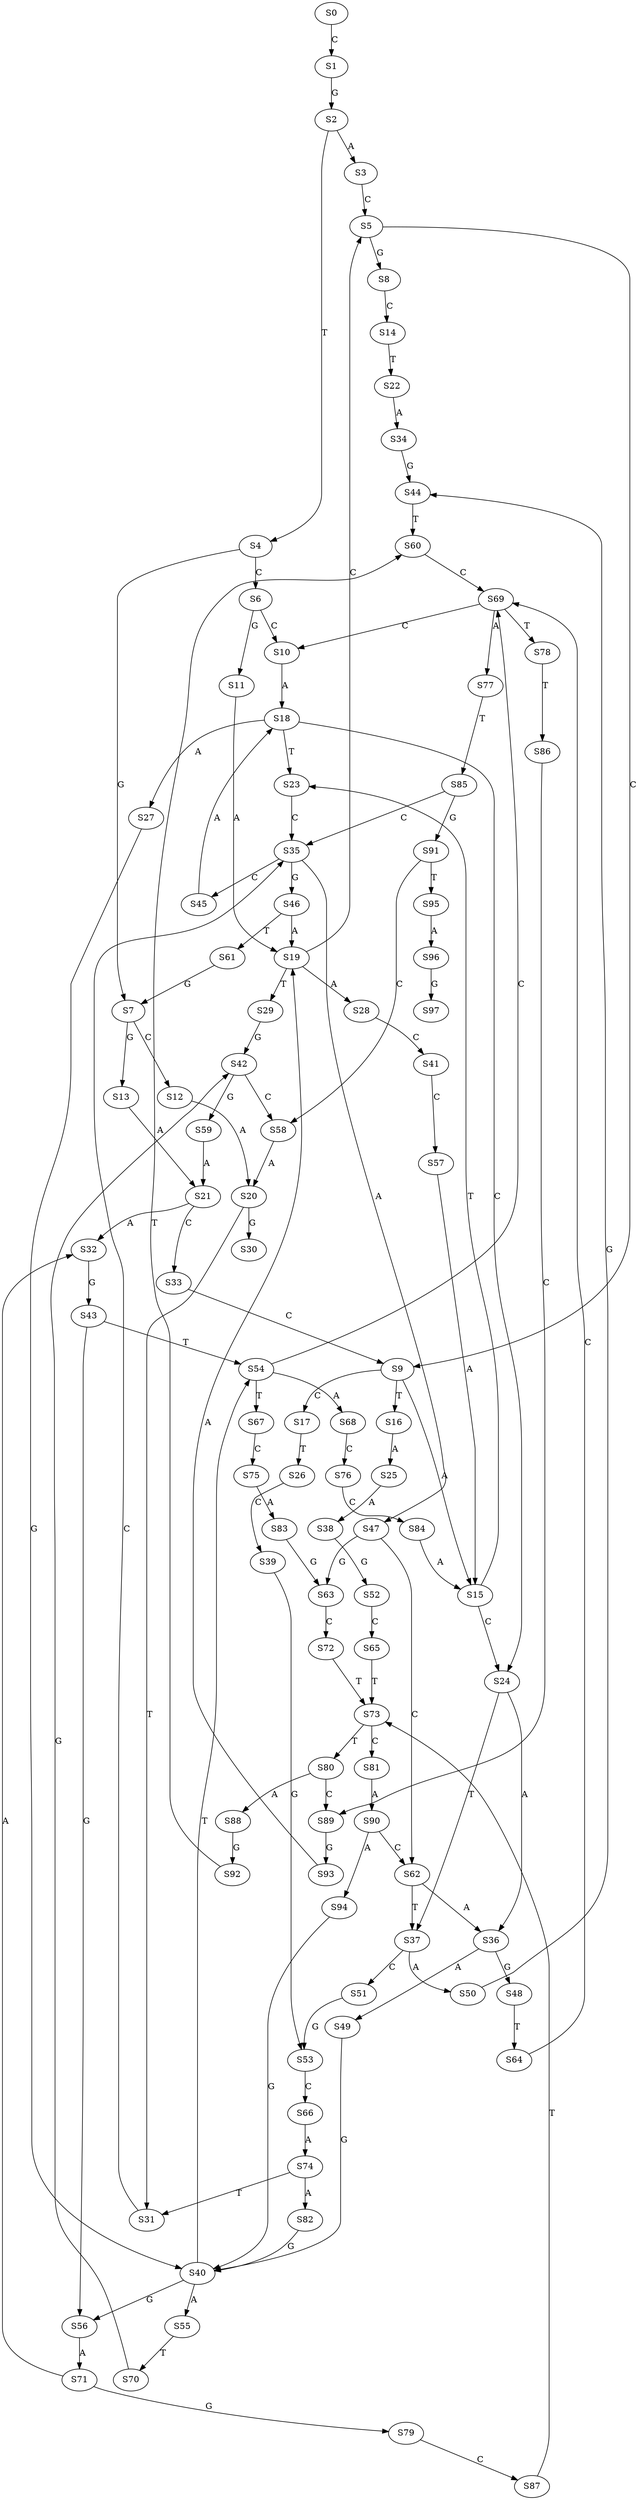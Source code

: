 strict digraph  {
	S0 -> S1 [ label = C ];
	S1 -> S2 [ label = G ];
	S2 -> S3 [ label = A ];
	S2 -> S4 [ label = T ];
	S3 -> S5 [ label = C ];
	S4 -> S6 [ label = C ];
	S4 -> S7 [ label = G ];
	S5 -> S8 [ label = G ];
	S5 -> S9 [ label = C ];
	S6 -> S10 [ label = C ];
	S6 -> S11 [ label = G ];
	S7 -> S12 [ label = C ];
	S7 -> S13 [ label = G ];
	S8 -> S14 [ label = C ];
	S9 -> S15 [ label = A ];
	S9 -> S16 [ label = T ];
	S9 -> S17 [ label = C ];
	S10 -> S18 [ label = A ];
	S11 -> S19 [ label = A ];
	S12 -> S20 [ label = A ];
	S13 -> S21 [ label = A ];
	S14 -> S22 [ label = T ];
	S15 -> S23 [ label = T ];
	S15 -> S24 [ label = C ];
	S16 -> S25 [ label = A ];
	S17 -> S26 [ label = T ];
	S18 -> S27 [ label = A ];
	S18 -> S24 [ label = C ];
	S18 -> S23 [ label = T ];
	S19 -> S28 [ label = A ];
	S19 -> S29 [ label = T ];
	S19 -> S5 [ label = C ];
	S20 -> S30 [ label = G ];
	S20 -> S31 [ label = T ];
	S21 -> S32 [ label = A ];
	S21 -> S33 [ label = C ];
	S22 -> S34 [ label = A ];
	S23 -> S35 [ label = C ];
	S24 -> S36 [ label = A ];
	S24 -> S37 [ label = T ];
	S25 -> S38 [ label = A ];
	S26 -> S39 [ label = C ];
	S27 -> S40 [ label = G ];
	S28 -> S41 [ label = C ];
	S29 -> S42 [ label = G ];
	S31 -> S35 [ label = C ];
	S32 -> S43 [ label = G ];
	S33 -> S9 [ label = C ];
	S34 -> S44 [ label = G ];
	S35 -> S45 [ label = C ];
	S35 -> S46 [ label = G ];
	S35 -> S47 [ label = A ];
	S36 -> S48 [ label = G ];
	S36 -> S49 [ label = A ];
	S37 -> S50 [ label = A ];
	S37 -> S51 [ label = C ];
	S38 -> S52 [ label = G ];
	S39 -> S53 [ label = G ];
	S40 -> S54 [ label = T ];
	S40 -> S55 [ label = A ];
	S40 -> S56 [ label = G ];
	S41 -> S57 [ label = C ];
	S42 -> S58 [ label = C ];
	S42 -> S59 [ label = G ];
	S43 -> S54 [ label = T ];
	S43 -> S56 [ label = G ];
	S44 -> S60 [ label = T ];
	S45 -> S18 [ label = A ];
	S46 -> S19 [ label = A ];
	S46 -> S61 [ label = T ];
	S47 -> S62 [ label = C ];
	S47 -> S63 [ label = G ];
	S48 -> S64 [ label = T ];
	S49 -> S40 [ label = G ];
	S50 -> S44 [ label = G ];
	S51 -> S53 [ label = G ];
	S52 -> S65 [ label = C ];
	S53 -> S66 [ label = C ];
	S54 -> S67 [ label = T ];
	S54 -> S68 [ label = A ];
	S54 -> S69 [ label = C ];
	S55 -> S70 [ label = T ];
	S56 -> S71 [ label = A ];
	S57 -> S15 [ label = A ];
	S58 -> S20 [ label = A ];
	S59 -> S21 [ label = A ];
	S60 -> S69 [ label = C ];
	S61 -> S7 [ label = G ];
	S62 -> S37 [ label = T ];
	S62 -> S36 [ label = A ];
	S63 -> S72 [ label = C ];
	S64 -> S69 [ label = C ];
	S65 -> S73 [ label = T ];
	S66 -> S74 [ label = A ];
	S67 -> S75 [ label = C ];
	S68 -> S76 [ label = C ];
	S69 -> S77 [ label = A ];
	S69 -> S78 [ label = T ];
	S69 -> S10 [ label = C ];
	S70 -> S42 [ label = G ];
	S71 -> S32 [ label = A ];
	S71 -> S79 [ label = G ];
	S72 -> S73 [ label = T ];
	S73 -> S80 [ label = T ];
	S73 -> S81 [ label = C ];
	S74 -> S31 [ label = T ];
	S74 -> S82 [ label = A ];
	S75 -> S83 [ label = A ];
	S76 -> S84 [ label = C ];
	S77 -> S85 [ label = T ];
	S78 -> S86 [ label = T ];
	S79 -> S87 [ label = C ];
	S80 -> S88 [ label = A ];
	S80 -> S89 [ label = C ];
	S81 -> S90 [ label = A ];
	S82 -> S40 [ label = G ];
	S83 -> S63 [ label = G ];
	S84 -> S15 [ label = A ];
	S85 -> S91 [ label = G ];
	S85 -> S35 [ label = C ];
	S86 -> S89 [ label = C ];
	S87 -> S73 [ label = T ];
	S88 -> S92 [ label = G ];
	S89 -> S93 [ label = G ];
	S90 -> S94 [ label = A ];
	S90 -> S62 [ label = C ];
	S91 -> S58 [ label = C ];
	S91 -> S95 [ label = T ];
	S92 -> S60 [ label = T ];
	S93 -> S19 [ label = A ];
	S94 -> S40 [ label = G ];
	S95 -> S96 [ label = A ];
	S96 -> S97 [ label = G ];
}
